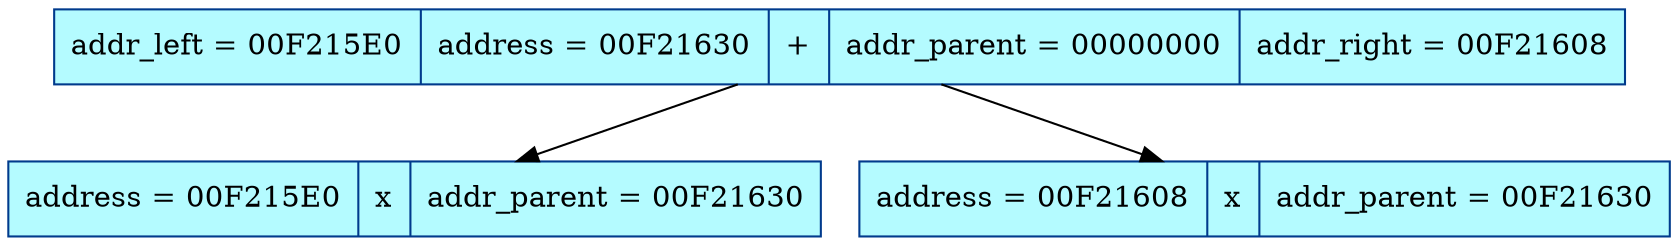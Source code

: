 digraph structs
{
	rankdir=HR;
	node[color= "#003A8C",style="filled", fillcolor="#B4FBFF", fontsize=14];
	edge[color="black", weight = 9,fontsize=14];
	el_00F21630 [shape=record, label= "addr_left = 00F215E0 | address = 00F21630|+| addr_parent = 00000000 | addr_right = 00F21608"];
	el_00F215E0 [shape=record, label= "address = 00F215E0|x| addr_parent = 00F21630"];
	el_00F21608 [shape=record, label= "address = 00F21608|x| addr_parent = 00F21630"];
	el_00F21630->el_00F215E0;
	el_00F21630->el_00F21608;

}